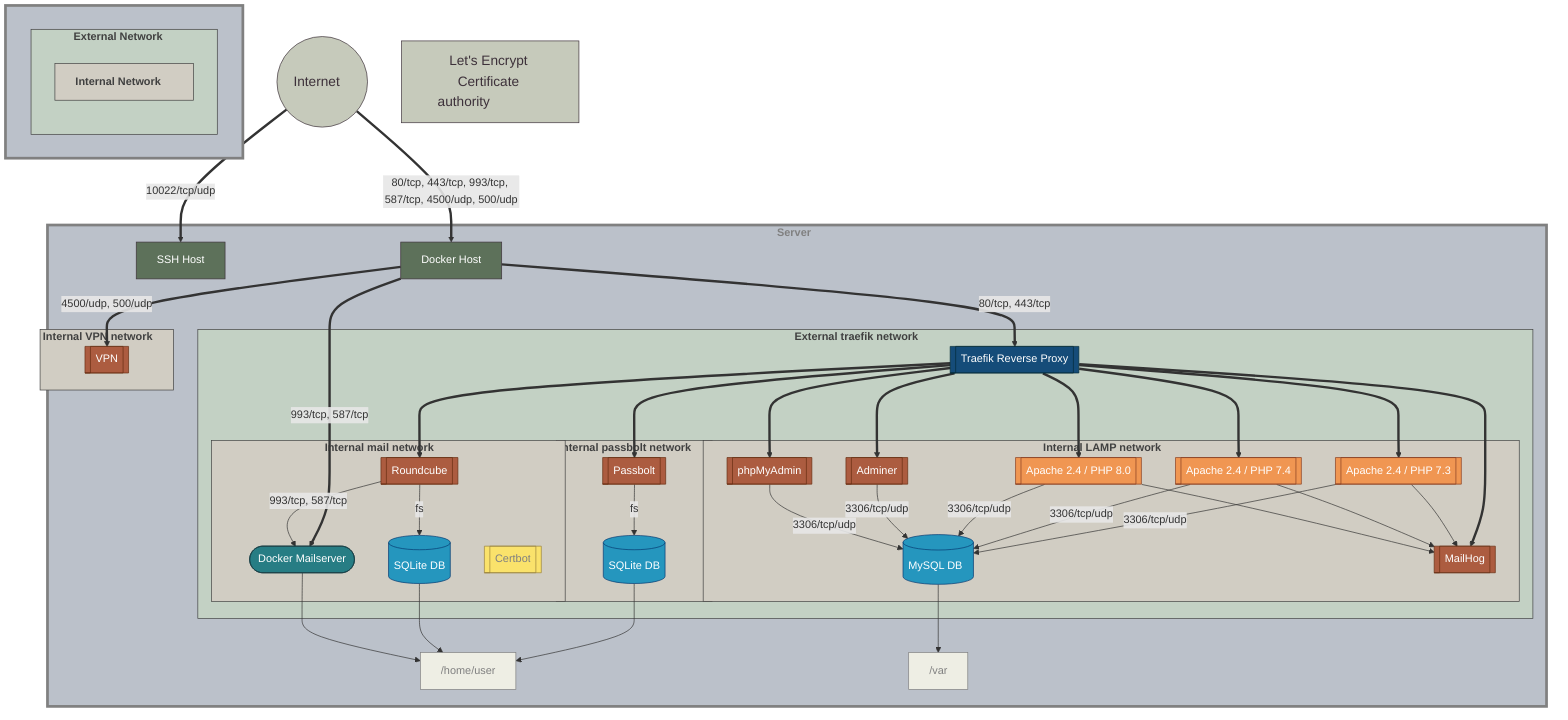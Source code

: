 graph TD

	%% define general components
	PUBLIC_INTERNET(("&nbsp;&nbsp;&nbsp;Internet&nbsp;&nbsp;&nbsp;&nbsp;&nbsp;&nbsp;"))
	PUBLIC_AUTHORITY_LETSENCRYPT["Let's Encrypt Certificate authority&nbsp;&nbsp;&nbsp;&nbsp;&nbsp;&nbsp;&nbsp;&nbsp;&nbsp;&nbsp;&nbsp;&nbsp;&nbsp;&nbsp;"]
	
	%% define traefik and certbot components
	DOCKER_REVERSE_PROXY_TRAEFIK[["Traefik Reverse Proxy"]]

	%% define LAMP components
	DOCKER_DB_MYSQL[("MySQL DB&nbsp;&nbsp;")]
	DOCKER_SERVICE_PHP73[["Apache 2.4 / PHP 7.3"]]
	DOCKER_SERVICE_PHP74[["Apache 2.4 / PHP 7.4"]]
	DOCKER_SERVICE_PHP80[["Apache 2.4 / PHP 8.0"]]
	DOCKER_SERVICE_MAILHOG[["MailHog"]]
	DOCKER_SERVICE_ADMINER[["Adminer"]]
	DOCKER_SERVICE_PHPMYADMIN[["phpMyAdmin"]]
	
	%% define VPN components
	DOCKER_VPN[["VPN"]]

	%% define mail components
	DOCKER_SERVICE_ROUNDCUBE[["Roundcube"]]
	DOCKER_SERVICE_PASSBOLT[["Passbolt"]]
	DOCKER_SERVICE_MAILSERVER(["Docker Mailserver"])
	DOCKER_DB_SQLITE_PASSBOLT[("SQLite DB")]
	DOCKER_DB_SQLITE_ROUNDCUBE[("SQLite DB")]
	DOCKER_SERVICE_CERTBOT[["Certbot"]]
	
	%% define server components
	SERVER_SSH_HOST["SSH Host"]
	SERVER_DOCKER_HOST["Docker Host"]
	SERVER_FILE_SYSTEM_HOME["/home/user"]
	SERVER_FILE_SYSTEM_VAR["/var"]

	%% define subgroups (Network)
	subgraph EXPLANATION_SUBGRAPH_SERVER[" "]
		subgraph EXPLANATION_SUBGRAPH_NETWORK_EXTERNAL["External Network&nbsp;&nbsp;&nbsp;&nbsp;"]
			EXPLANATION_SUBGRAPH_NETWORK_INTERN["Internal Network&nbsp;&nbsp;&nbsp;&nbsp;"]
		end
	end
	
	%% define subgroups (Server)
	subgraph SUBGRAPH_SERVER["Server&nbsp;&nbsp;"]
		SERVER_SSH_HOST
		SERVER_DOCKER_HOST
		
		subgraph SUBGRAPH_NETWORK_EXTERNAL_TRAEFIK["External traefik network&nbsp;&nbsp;&nbsp;&nbsp;&nbsp;&nbsp;"]
			DOCKER_REVERSE_PROXY_TRAEFIK

			subgraph SUBGRAPH_NETWORK_INTERNAL_LAMP["Internal LAMP network&nbsp;&nbsp;&nbsp;&nbsp;&nbsp;&nbsp;"]
				DOCKER_DB_MYSQL
				DOCKER_SERVICE_PHP73
				DOCKER_SERVICE_PHP74
				DOCKER_SERVICE_PHP80
				DOCKER_SERVICE_MAILHOG
				DOCKER_SERVICE_ADMINER
				DOCKER_SERVICE_PHPMYADMIN
			end
			
			subgraph SUBGRAPH_NETWORK_INTERNAL_MAIL["Internal mail network&nbsp;&nbsp;&nbsp;&nbsp;&nbsp;&nbsp;"]
				DOCKER_SERVICE_CERTBOT
				DOCKER_SERVICE_MAILSERVER
				DOCKER_SERVICE_ROUNDCUBE
				DOCKER_DB_SQLITE_ROUNDCUBE
			end
			
			subgraph SUBGRAPH_NETWORK_INTERNAL_PASSBOLT["Internal passbolt network&nbsp;&nbsp;&nbsp;&nbsp;&nbsp;&nbsp;"]
				DOCKER_SERVICE_PASSBOLT
				DOCKER_DB_SQLITE_PASSBOLT
			end
		end
		
		subgraph SUBGRAPH_NETWORK_INTERNAL_VPN["Internal VPN network&nbsp;&nbsp;&nbsp;&nbsp;&nbsp;&nbsp;"]
			DOCKER_VPN
		end
		
		SERVER_FILE_SYSTEM_HOME
		SERVER_FILE_SYSTEM_VAR
	end

	%% define general graphs
	PUBLIC_INTERNET==>|"10022/tcp/udp"|SERVER_SSH_HOST
	PUBLIC_INTERNET==>|"80/tcp, 443/tcp, 993/tcp, 587/tcp, 4500/udp, 500/udp"|SERVER_DOCKER_HOST
	SERVER_DOCKER_HOST==>|"80/tcp, 443/tcp"|DOCKER_REVERSE_PROXY_TRAEFIK
	SERVER_DOCKER_HOST==>|"993/tcp, 587/tcp"|DOCKER_SERVICE_MAILSERVER
	SERVER_DOCKER_HOST==>|"4500/udp, 500/udp"|DOCKER_VPN
	
	%% define traefik graphs
	DOCKER_REVERSE_PROXY_TRAEFIK==>DOCKER_SERVICE_PHP73
	DOCKER_REVERSE_PROXY_TRAEFIK==>DOCKER_SERVICE_PHP74
	DOCKER_REVERSE_PROXY_TRAEFIK==>DOCKER_SERVICE_PHP80
	DOCKER_REVERSE_PROXY_TRAEFIK==>DOCKER_SERVICE_MAILHOG
	DOCKER_REVERSE_PROXY_TRAEFIK==>DOCKER_SERVICE_ADMINER
	DOCKER_REVERSE_PROXY_TRAEFIK==>DOCKER_SERVICE_PHPMYADMIN
	DOCKER_REVERSE_PROXY_TRAEFIK==>DOCKER_SERVICE_PASSBOLT
	DOCKER_REVERSE_PROXY_TRAEFIK==>DOCKER_SERVICE_ROUNDCUBE
	
	%% define mailhog graphs
	DOCKER_SERVICE_PHP73-->DOCKER_SERVICE_MAILHOG
	DOCKER_SERVICE_PHP74-->DOCKER_SERVICE_MAILHOG
	DOCKER_SERVICE_PHP80-->DOCKER_SERVICE_MAILHOG

	%% define db graphs
	DOCKER_SERVICE_PHP73-->|"3306/tcp/udp"|DOCKER_DB_MYSQL
	DOCKER_SERVICE_PHP74-->|"3306/tcp/udp"|DOCKER_DB_MYSQL
	DOCKER_SERVICE_PHP80-->|"3306/tcp/udp"|DOCKER_DB_MYSQL
	DOCKER_SERVICE_ADMINER-->|"3306/tcp/udp"|DOCKER_DB_MYSQL
	DOCKER_SERVICE_PHPMYADMIN-->|"3306/tcp/udp"|DOCKER_DB_MYSQL
	
	%% define passbolt graphs
	DOCKER_SERVICE_PASSBOLT-->|"fs"|DOCKER_DB_SQLITE_PASSBOLT
	
	%% define roundcube graphs
	DOCKER_SERVICE_ROUNDCUBE-->|"fs"|DOCKER_DB_SQLITE_ROUNDCUBE
	DOCKER_SERVICE_ROUNDCUBE-->|"993/tcp, 587/tcp"|DOCKER_SERVICE_MAILSERVER
	%%DOCKER_SERVICE_MAILSERVER---->DOCKER_SERVICE_CERTBOT
	
	%% define file system graphs
	DOCKER_DB_SQLITE_PASSBOLT-->SERVER_FILE_SYSTEM_HOME
	DOCKER_DB_SQLITE_ROUNDCUBE-->SERVER_FILE_SYSTEM_HOME
	DOCKER_SERVICE_MAILSERVER-->SERVER_FILE_SYSTEM_HOME
	DOCKER_DB_MYSQL-->SERVER_FILE_SYSTEM_VAR
	
	%% define classes (modules)
	classDef CLASS_DB fill:#2596be,color:#fff,font-weight:normal,stroke:#063970;
	classDef CLASS_SERVICE_REVERSE_PROXY fill:#154c79,color:#fff,font-weight:normal,stroke:#052c39;
	classDef CLASS_SERVICE_CERTBOT fill:#fae26b,color:#808080,font-weight:normal,stroke:#9a823b;
	classDef CLASS_SERVICE_LAMP_PHP fill:#f09652,color:#fff,font-weight:normal,stroke:#873e23;
	classDef CLASS_SERVICE_LAMP_GUI fill:#ac5c40,color:#fff,font-weight:normal,stroke:#672e13;
	classDef CLASS_SERVICE_MAIL fill:#277d84,color:#fff,font-weight:normal,stroke:#173d44;
	classDef CLASS_FILESYSTEM fill:#eeeee4,color:#808080,font-weight:normal,stroke:#808080;
	classDef CLASS_HOSTS fill:#5d715a,color:#fff,font-weight:normal,stroke:#3d313a;
	classDef CLASS_PUBLIC fill:#C6CABB,color:#3d313a,font-weight:normal,stroke:#3d313a,font-size:20px

	%% define classes (subgroups)
	classDef CLASS_SUBGRAPH_SERVER fill:#BBC1CA,color:#808080,font-weight:bold,stroke:#808080,stroke-width:4px;
	classDef CLASS_NETWORK_EXTERNAL fill:#C3D1C4,color:#404040,font-weight:bold,stroke:#404040,stroke-width:1px;
	classDef CLASS_NETWORK_INTERNAL fill:#D1CDC3,color:#404040,font-weight:bold,stroke:#404040,stroke-width:1px;
	classDef CLASS_EXPLANATION fill:#f0f0f0,color:#404040,font-weight:bold,stroke:#404040,stroke-width:1px;

	%% assign classes (modules)
	class DOCKER_DB_MYSQL,DOCKER_DB_SQLITE_ROUNDCUBE,DOCKER_DB_SQLITE_PASSBOLT CLASS_DB
	class DOCKER_REVERSE_PROXY_TRAEFIK CLASS_SERVICE_REVERSE_PROXY
	class DOCKER_SERVICE_CERTBOT CLASS_SERVICE_CERTBOT
	class DOCKER_SERVICE_PHP73,DOCKER_SERVICE_PHP74,DOCKER_SERVICE_PHP80 CLASS_SERVICE_LAMP_PHP
	class DOCKER_SERVICE_ADMINER,DOCKER_SERVICE_PHPMYADMIN,DOCKER_SERVICE_MAILHOG,DOCKER_VPN CLASS_SERVICE_LAMP_GUI
	class DOCKER_SERVICE_ROUNDCUBE CLASS_SERVICE_LAMP_GUI
	class DOCKER_SERVICE_PASSBOLT CLASS_SERVICE_LAMP_GUI
	class DOCKER_SERVICE_MAILSERVER CLASS_SERVICE_MAIL
	class SERVER_FILE_SYSTEM_HOME,SERVER_FILE_SYSTEM_VAR CLASS_FILESYSTEM
	class SERVER_DOCKER_HOST,SERVER_SSH_HOST CLASS_HOSTS
	class PUBLIC_INTERNET,PUBLIC_AUTHORITY_LETSENCRYPT CLASS_PUBLIC
	class SUBGRAPH_EXPANATION CLASS_EXPLANATION
	
	%% assign classes (subgoups)
	class SUBGRAPH_SERVER,EXPLANATION_SUBGRAPH_SERVER CLASS_SUBGRAPH_SERVER
	class SUBGRAPH_NETWORK_EXTERNAL_TRAEFIK,EXPLANATION_SUBGRAPH_NETWORK_EXTERNAL CLASS_NETWORK_EXTERNAL
	class SUBGRAPH_NETWORK_INTERNAL_LAMP,SUBGRAPH_NETWORK_INTERNAL_MAIL,EXPLANATION_SUBGRAPH_NETWORK_INTERN,SUBGRAPH_NETWORK_INTERNAL_VPN,SUBGRAPH_NETWORK_INTERNAL_PASSBOLT CLASS_NETWORK_INTERNAL